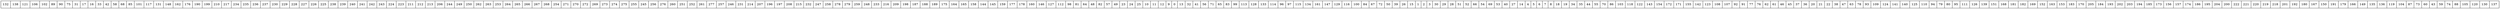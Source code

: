 digraph life {
  node [shape=record];
  struct [label="132 |  138 |  121 |  106 |  102 |  89 |  90 |  75 |  31 |  17 |  16 |  33 |  42 |  58 |  68 |  85 |  101 |  117 |  131 |  148 |  162 |  176 |  190 |  199 |  210 |  217 |  234 |  235 |  236 |  237 |  230 |  229 |  228 |  227 |  226 |  225 |  238 |  239 |  240 |  241 |  242 |  243 |  224 |  223 |  211 |  212 |  213 |  206 |  244 |  249 |  250 |  262 |  263 |  253 |  264 |  265 |  266 |  267 |  268 |  254 |  271 |  270 |  272 |  269 |  273 |  274 |  275 |  255 |  245 |  256 |  276 |  260 |  251 |  252 |  261 |  277 |  257 |  246 |  231 |  214 |  207 |  196 |  197 |  208 |  215 |  232 |  247 |  258 |  278 |  279 |  259 |  248 |  233 |  216 |  209 |  198 |  187 |  188 |  189 |  175 |  164 |  165 |  158 |  144 |  145 |  159 |  177 |  178 |  160 |  146 |  127 |  112 |  98 |  81 |  64 |  48 |  82 |  57 |  49 |  23 |  24 |  25 |  10 |  11 |  12 |  9 |  0 |  13 |  32 |  41 |  56 |  71 |  65 |  83 |  99 |  113 |  128 |  133 |  114 |  96 |  97 |  115 |  134 |  161 |  147 |  129 |  116 |  100 |  84 |  67 |  72 |  50 |  39 |  26 |  15 |  1 |  2 |  3 |  30 |  29 |  28 |  51 |  52 |  66 |  54 |  69 |  53 |  40 |  27 |  14 |  4 |  5 |  6 |  7 |  8 |  18 |  19 |  34 |  35 |  44 |  55 |  70 |  86 |  103 |  118 |  122 |  143 |  154 |  172 |  171 |  155 |  142 |  123 |  108 |  107 |  92 |  91 |  77 |  76 |  62 |  61 |  46 |  45 |  37 |  36 |  20 |  21 |  22 |  38 |  47 |  63 |  78 |  93 |  109 |  124 |  141 |  140 |  125 |  110 |  94 |  79 |  80 |  95 |  111 |  126 |  139 |  151 |  168 |  181 |  182 |  169 |  152 |  163 |  153 |  183 |  170 |  205 |  184 |  193 |  202 |  203 |  194 |  185 |  173 |  156 |  157 |  174 |  186 |  195 |  204 |  200 |  222 |  221 |  220 |  219 |  218 |  201 |  192 |  180 |  167 |  150 |  191 |  179 |  166 |  149 |  135 |  136 |  119 |  104 |  87 |  73 |  60 |  43 |  59 |  74 |  88 |  105 |  120 |  130 |  137"]
}

